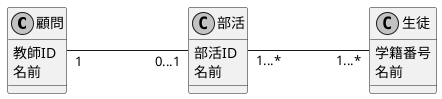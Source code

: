 @startuml class_diagram
' 多対多のクラス図の例

skinparam monochrome true
skinparam shadowing false

' クラスを定義
class 顧問{
    教師ID
    名前
}

class 部活{
    部活ID
    名前
}

class 生徒{
    学籍番号
    名前
}

' 関係を定義 
left to right direction
顧問 "1" --- "0...1" 部活
部活 "1...*" --- "1...*" 生徒

' umlの終了を宣言
@enduml